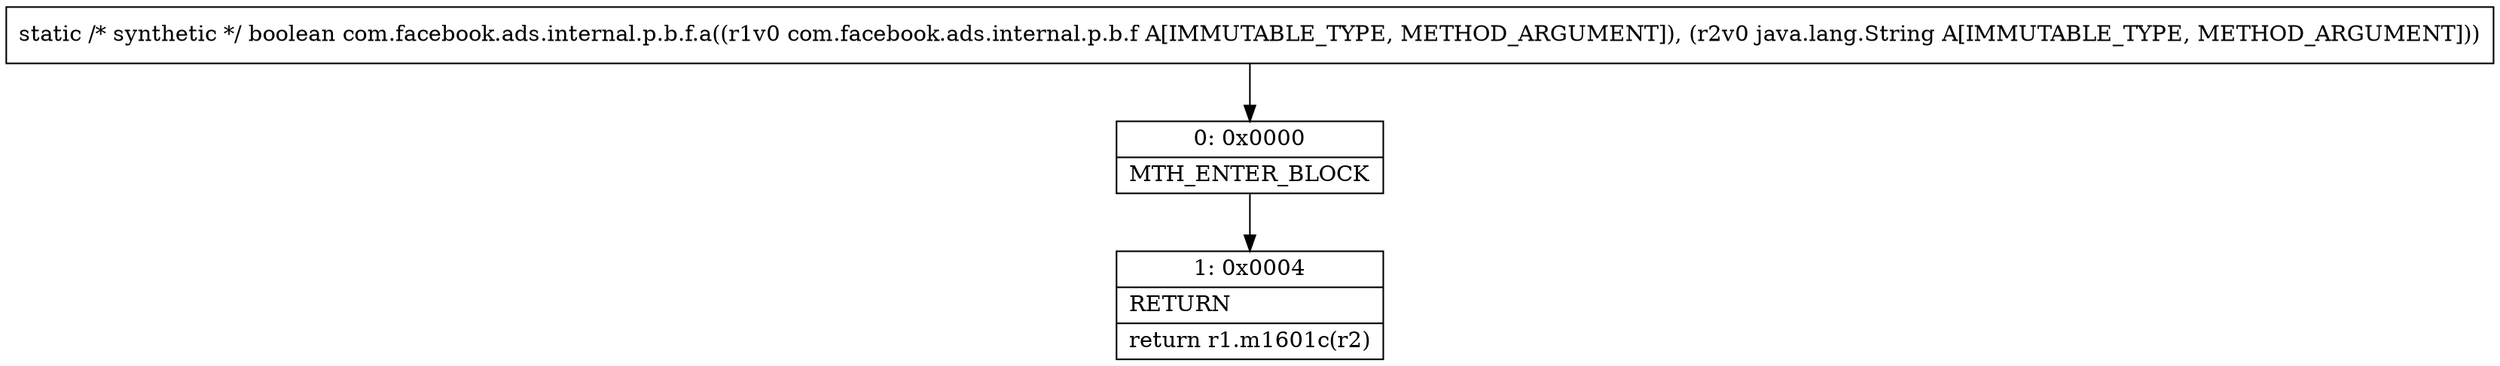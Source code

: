 digraph "CFG forcom.facebook.ads.internal.p.b.f.a(Lcom\/facebook\/ads\/internal\/p\/b\/f;Ljava\/lang\/String;)Z" {
Node_0 [shape=record,label="{0\:\ 0x0000|MTH_ENTER_BLOCK\l}"];
Node_1 [shape=record,label="{1\:\ 0x0004|RETURN\l|return r1.m1601c(r2)\l}"];
MethodNode[shape=record,label="{static \/* synthetic *\/ boolean com.facebook.ads.internal.p.b.f.a((r1v0 com.facebook.ads.internal.p.b.f A[IMMUTABLE_TYPE, METHOD_ARGUMENT]), (r2v0 java.lang.String A[IMMUTABLE_TYPE, METHOD_ARGUMENT])) }"];
MethodNode -> Node_0;
Node_0 -> Node_1;
}

